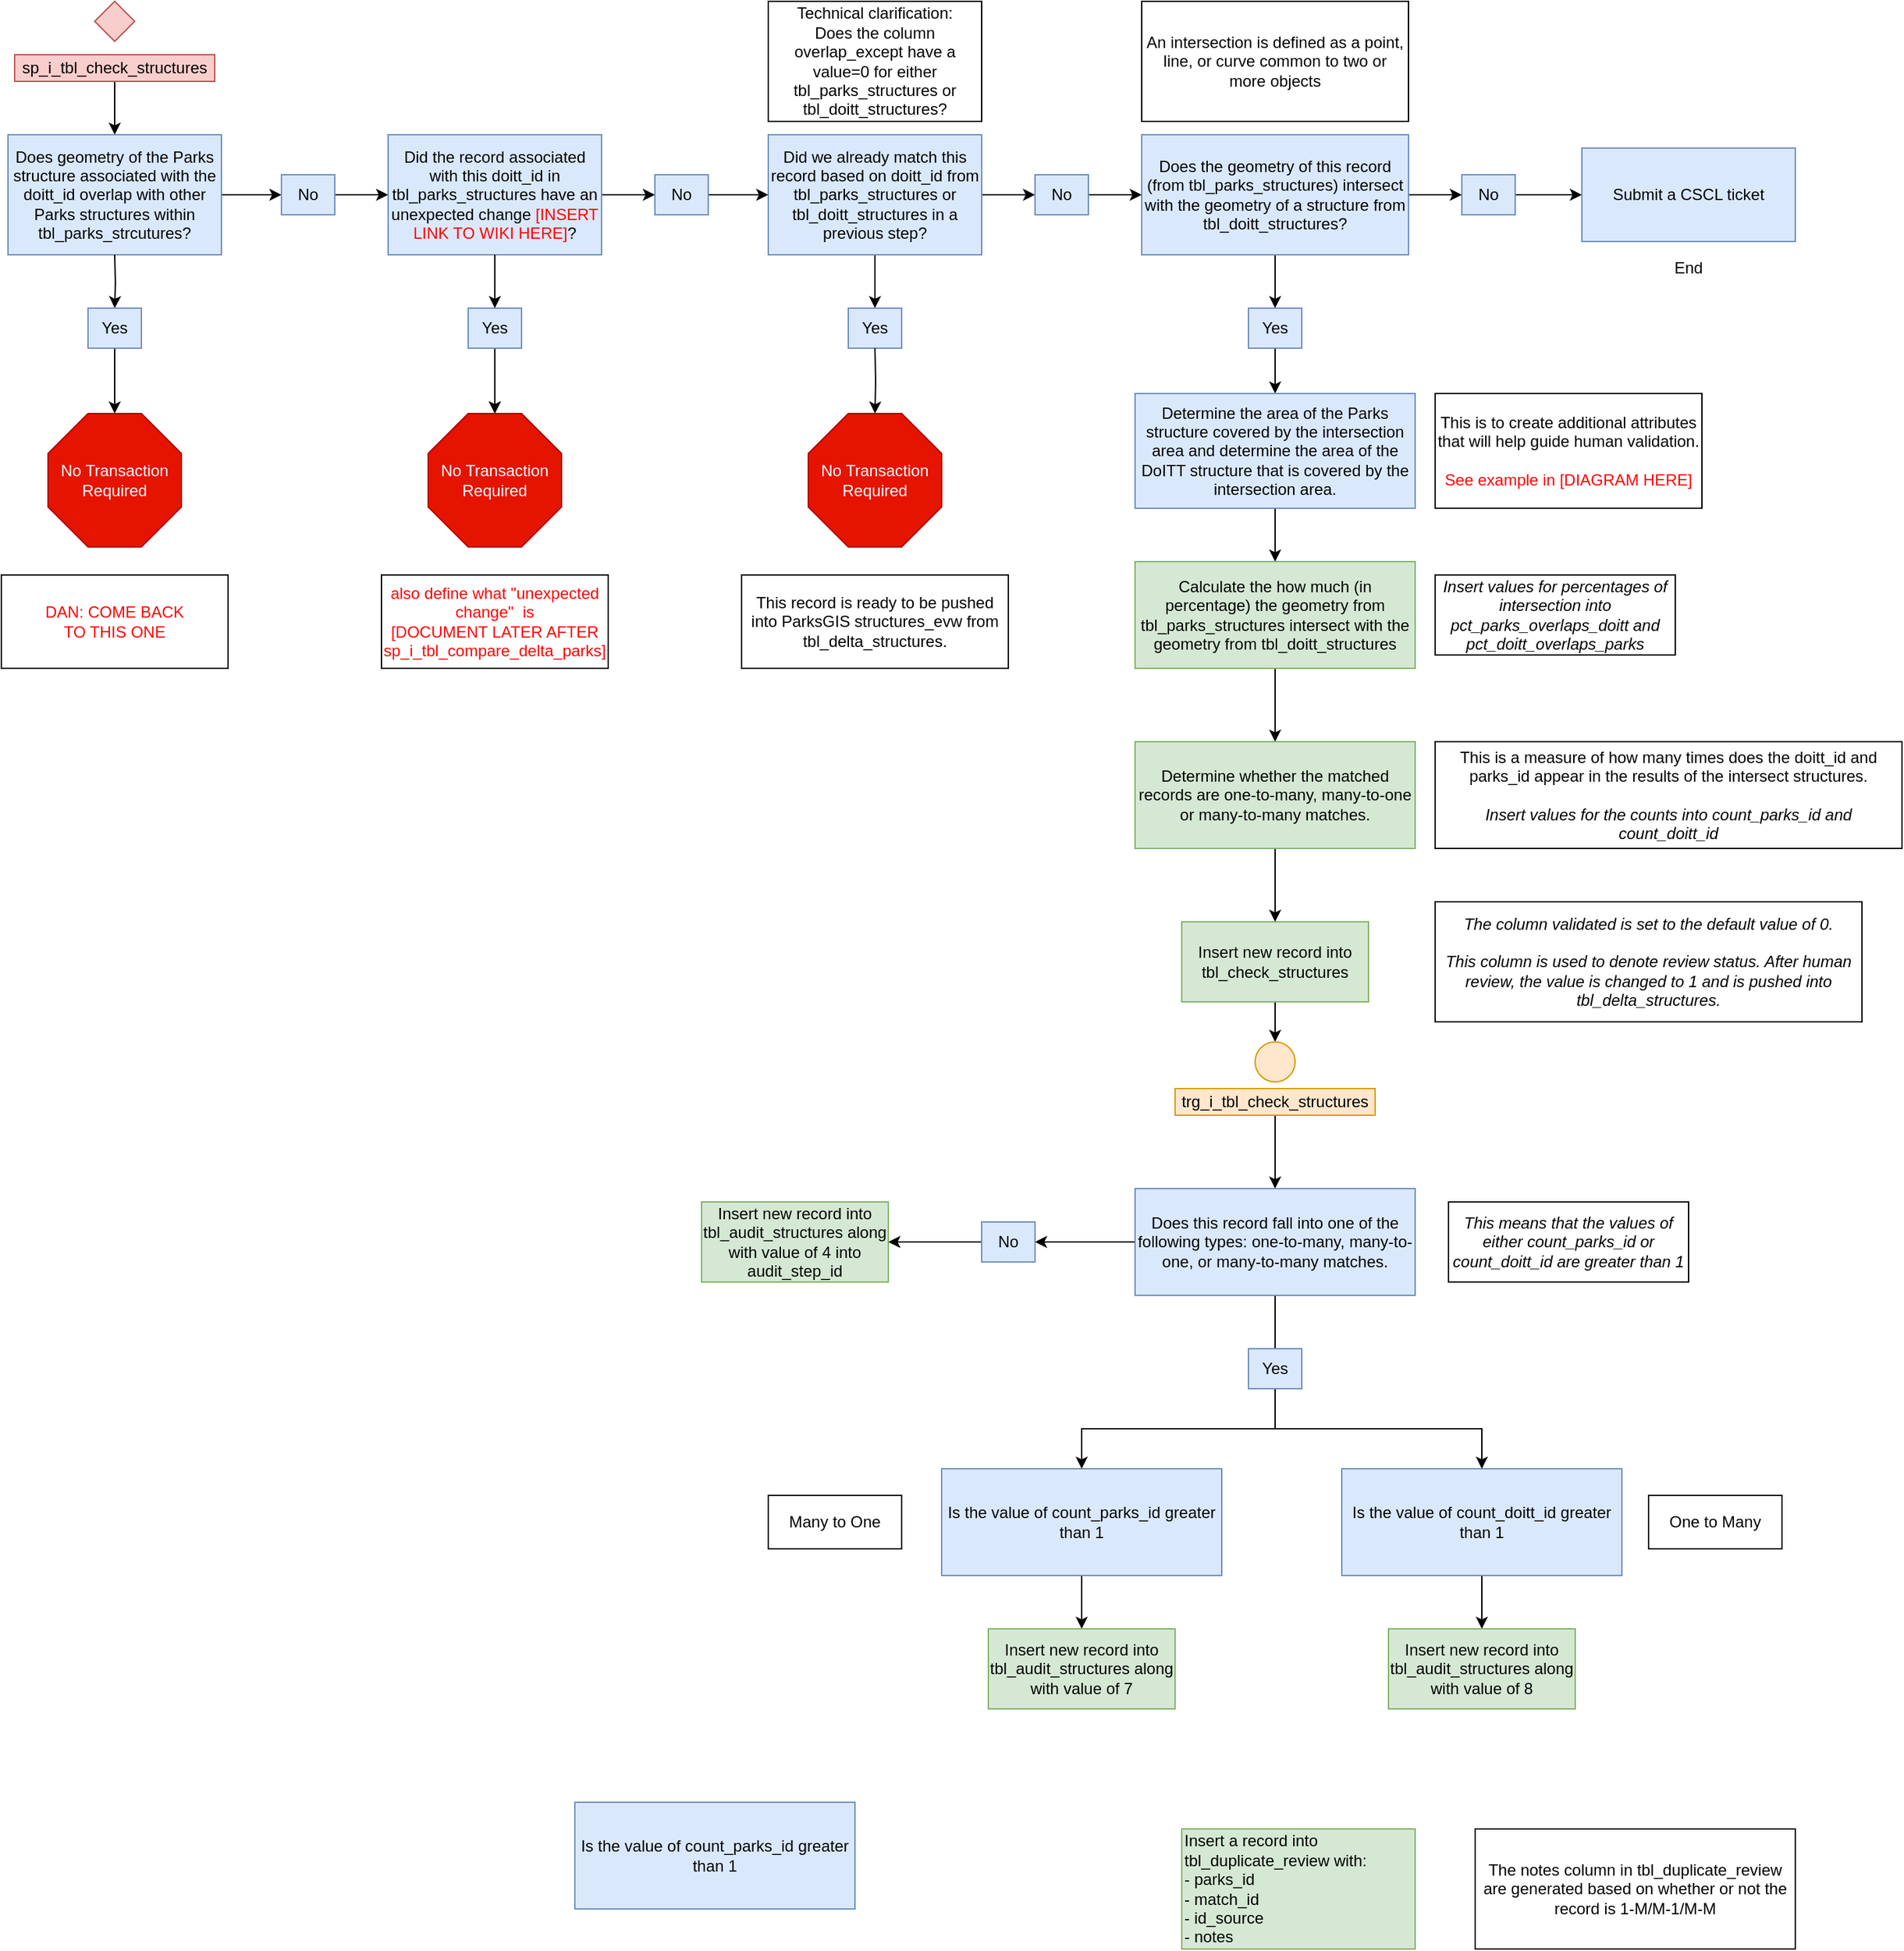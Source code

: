 <mxfile version="13.6.2" type="github">
  <diagram id="0EgTMZTeJb9qjf7vhucj" name="Page-1">
    <mxGraphModel dx="1141" dy="720" grid="1" gridSize="10" guides="1" tooltips="1" connect="1" arrows="1" fold="1" page="1" pageScale="1" pageWidth="1100" pageHeight="850" math="0" shadow="0">
      <root>
        <mxCell id="0" />
        <mxCell id="1" parent="0" />
        <mxCell id="Nd5n4c9dBPn-ezB6n79e-1" value="" style="rhombus;whiteSpace=wrap;html=1;fillColor=#f8cecc;strokeColor=#b85450;fontSize=12;" parent="1" vertex="1">
          <mxGeometry x="85" y="10" width="30" height="30" as="geometry" />
        </mxCell>
        <mxCell id="Nd5n4c9dBPn-ezB6n79e-24" value="" style="edgeStyle=orthogonalEdgeStyle;rounded=0;orthogonalLoop=1;jettySize=auto;html=1;" parent="1" source="Nd5n4c9dBPn-ezB6n79e-2" target="Nd5n4c9dBPn-ezB6n79e-10" edge="1">
          <mxGeometry relative="1" as="geometry" />
        </mxCell>
        <mxCell id="Nd5n4c9dBPn-ezB6n79e-2" value="sp_i_tbl_check_structures" style="rounded=0;whiteSpace=wrap;html=1;fillColor=#f8cecc;strokeColor=#b85450;fontSize=12;" parent="1" vertex="1">
          <mxGeometry x="25" y="50" width="150" height="20" as="geometry" />
        </mxCell>
        <mxCell id="Nd5n4c9dBPn-ezB6n79e-6" value="" style="edgeStyle=orthogonalEdgeStyle;rounded=0;orthogonalLoop=1;jettySize=auto;html=1;" parent="1" source="Nd5n4c9dBPn-ezB6n79e-21" target="Nd5n4c9dBPn-ezB6n79e-19" edge="1">
          <mxGeometry relative="1" as="geometry" />
        </mxCell>
        <mxCell id="Nd5n4c9dBPn-ezB6n79e-7" value="" style="edgeStyle=orthogonalEdgeStyle;rounded=0;orthogonalLoop=1;jettySize=auto;html=1;" parent="1" source="Nd5n4c9dBPn-ezB6n79e-8" target="Nd5n4c9dBPn-ezB6n79e-20" edge="1">
          <mxGeometry relative="1" as="geometry" />
        </mxCell>
        <mxCell id="Nd5n4c9dBPn-ezB6n79e-8" value="Did the record associated with this doitt_id in tbl_parks_structures have an unexpected change &lt;font color=&quot;#FF0000&quot;&gt;[INSERT LINK TO WIKI HERE]&lt;/font&gt;?" style="rounded=0;whiteSpace=wrap;html=1;fillColor=#dae8fc;strokeColor=#6c8ebf;fontSize=12;" parent="1" vertex="1">
          <mxGeometry x="305" y="110" width="160" height="90" as="geometry" />
        </mxCell>
        <mxCell id="Nd5n4c9dBPn-ezB6n79e-9" value="" style="edgeStyle=orthogonalEdgeStyle;rounded=0;orthogonalLoop=1;jettySize=auto;html=1;" parent="1" source="Nd5n4c9dBPn-ezB6n79e-10" target="Nd5n4c9dBPn-ezB6n79e-16" edge="1">
          <mxGeometry relative="1" as="geometry" />
        </mxCell>
        <mxCell id="Nd5n4c9dBPn-ezB6n79e-10" value="Does geometry of the Parks structure associated with the doitt_id overlap with other Parks structures within tbl_parks_strcutures?" style="rounded=0;whiteSpace=wrap;html=1;fillColor=#dae8fc;strokeColor=#6c8ebf;fontSize=12;" parent="1" vertex="1">
          <mxGeometry x="20" y="110" width="160" height="90" as="geometry" />
        </mxCell>
        <mxCell id="Nd5n4c9dBPn-ezB6n79e-11" value="" style="edgeStyle=orthogonalEdgeStyle;rounded=0;orthogonalLoop=1;jettySize=auto;html=1;" parent="1" target="Nd5n4c9dBPn-ezB6n79e-13" edge="1">
          <mxGeometry relative="1" as="geometry">
            <mxPoint x="100" y="200" as="sourcePoint" />
          </mxGeometry>
        </mxCell>
        <mxCell id="Nd5n4c9dBPn-ezB6n79e-12" value="" style="edgeStyle=orthogonalEdgeStyle;rounded=0;orthogonalLoop=1;jettySize=auto;html=1;" parent="1" source="Nd5n4c9dBPn-ezB6n79e-13" target="Nd5n4c9dBPn-ezB6n79e-14" edge="1">
          <mxGeometry relative="1" as="geometry" />
        </mxCell>
        <mxCell id="Nd5n4c9dBPn-ezB6n79e-13" value="Yes" style="rounded=0;whiteSpace=wrap;html=1;fillColor=#dae8fc;strokeColor=#6c8ebf;fontSize=12;" parent="1" vertex="1">
          <mxGeometry x="80" y="240" width="40" height="30" as="geometry" />
        </mxCell>
        <mxCell id="Nd5n4c9dBPn-ezB6n79e-14" value="No Transaction Required" style="whiteSpace=wrap;html=1;shape=mxgraph.basic.octagon2;align=center;verticalAlign=middle;dx=15;fillColor=#e51400;strokeColor=#B20000;fontColor=#ffffff;" parent="1" vertex="1">
          <mxGeometry x="50" y="319" width="100" height="100" as="geometry" />
        </mxCell>
        <mxCell id="Nd5n4c9dBPn-ezB6n79e-15" value="" style="edgeStyle=orthogonalEdgeStyle;rounded=0;orthogonalLoop=1;jettySize=auto;html=1;" parent="1" source="Nd5n4c9dBPn-ezB6n79e-16" target="Nd5n4c9dBPn-ezB6n79e-8" edge="1">
          <mxGeometry relative="1" as="geometry" />
        </mxCell>
        <mxCell id="Nd5n4c9dBPn-ezB6n79e-16" value="No" style="rounded=0;whiteSpace=wrap;html=1;fillColor=#dae8fc;strokeColor=#6c8ebf;fontSize=12;" parent="1" vertex="1">
          <mxGeometry x="225" y="140" width="40" height="30" as="geometry" />
        </mxCell>
        <mxCell id="Nd5n4c9dBPn-ezB6n79e-17" value="&lt;font color=&quot;#FF0000&quot;&gt;also define what &quot;unexpected change&quot;&amp;nbsp; is&lt;br&gt;[DOCUMENT LATER AFTER &lt;br&gt;sp_i_tbl_compare_delta_parks]&lt;/font&gt;" style="rounded=0;whiteSpace=wrap;html=1;" parent="1" vertex="1">
          <mxGeometry x="300" y="440" width="170" height="70" as="geometry" />
        </mxCell>
        <mxCell id="Nd5n4c9dBPn-ezB6n79e-18" value="" style="edgeStyle=orthogonalEdgeStyle;rounded=0;orthogonalLoop=1;jettySize=auto;html=1;" parent="1" source="Nd5n4c9dBPn-ezB6n79e-21" target="Nd5n4c9dBPn-ezB6n79e-19" edge="1">
          <mxGeometry relative="1" as="geometry" />
        </mxCell>
        <mxCell id="Nd5n4c9dBPn-ezB6n79e-19" value="No Transaction Required" style="whiteSpace=wrap;html=1;shape=mxgraph.basic.octagon2;align=center;verticalAlign=middle;dx=15;fillColor=#e51400;strokeColor=#B20000;fontColor=#ffffff;" parent="1" vertex="1">
          <mxGeometry x="335" y="319" width="100" height="100" as="geometry" />
        </mxCell>
        <mxCell id="Nd5n4c9dBPn-ezB6n79e-26" value="" style="edgeStyle=orthogonalEdgeStyle;rounded=0;orthogonalLoop=1;jettySize=auto;html=1;" parent="1" source="Nd5n4c9dBPn-ezB6n79e-20" target="Nd5n4c9dBPn-ezB6n79e-25" edge="1">
          <mxGeometry relative="1" as="geometry" />
        </mxCell>
        <mxCell id="Nd5n4c9dBPn-ezB6n79e-20" value="No" style="rounded=0;whiteSpace=wrap;html=1;fillColor=#dae8fc;strokeColor=#6c8ebf;fontSize=12;" parent="1" vertex="1">
          <mxGeometry x="505" y="140" width="40" height="30" as="geometry" />
        </mxCell>
        <mxCell id="Nd5n4c9dBPn-ezB6n79e-21" value="Yes" style="rounded=0;whiteSpace=wrap;html=1;fillColor=#dae8fc;strokeColor=#6c8ebf;fontSize=12;" parent="1" vertex="1">
          <mxGeometry x="365" y="240" width="40" height="30" as="geometry" />
        </mxCell>
        <mxCell id="Nd5n4c9dBPn-ezB6n79e-22" value="" style="edgeStyle=orthogonalEdgeStyle;rounded=0;orthogonalLoop=1;jettySize=auto;html=1;" parent="1" source="Nd5n4c9dBPn-ezB6n79e-8" target="Nd5n4c9dBPn-ezB6n79e-21" edge="1">
          <mxGeometry relative="1" as="geometry">
            <mxPoint x="385" y="200" as="sourcePoint" />
            <mxPoint x="385" y="319" as="targetPoint" />
          </mxGeometry>
        </mxCell>
        <mxCell id="Nd5n4c9dBPn-ezB6n79e-23" value="&lt;font color=&quot;#FF0000&quot;&gt;DAN: COME BACK &lt;br&gt;TO THIS ONE&lt;br&gt;&lt;/font&gt;" style="rounded=0;whiteSpace=wrap;html=1;" parent="1" vertex="1">
          <mxGeometry x="15" y="440" width="170" height="70" as="geometry" />
        </mxCell>
        <mxCell id="Nd5n4c9dBPn-ezB6n79e-30" value="" style="edgeStyle=orthogonalEdgeStyle;rounded=0;orthogonalLoop=1;jettySize=auto;html=1;" parent="1" source="Nd5n4c9dBPn-ezB6n79e-25" target="Nd5n4c9dBPn-ezB6n79e-29" edge="1">
          <mxGeometry relative="1" as="geometry" />
        </mxCell>
        <mxCell id="Nd5n4c9dBPn-ezB6n79e-32" value="" style="edgeStyle=orthogonalEdgeStyle;rounded=0;orthogonalLoop=1;jettySize=auto;html=1;" parent="1" source="Nd5n4c9dBPn-ezB6n79e-25" target="Nd5n4c9dBPn-ezB6n79e-28" edge="1">
          <mxGeometry relative="1" as="geometry" />
        </mxCell>
        <mxCell id="Nd5n4c9dBPn-ezB6n79e-25" value="Did we already match this record based on doitt_id from tbl_parks_structures or tbl_doitt_structures in a previous step? " style="rounded=0;whiteSpace=wrap;html=1;fillColor=#dae8fc;strokeColor=#6c8ebf;fontSize=12;" parent="1" vertex="1">
          <mxGeometry x="590" y="110" width="160" height="90" as="geometry" />
        </mxCell>
        <mxCell id="Nd5n4c9dBPn-ezB6n79e-39" value="" style="edgeStyle=orthogonalEdgeStyle;rounded=0;orthogonalLoop=1;jettySize=auto;html=1;" parent="1" source="Nd5n4c9dBPn-ezB6n79e-27" target="Nd5n4c9dBPn-ezB6n79e-38" edge="1">
          <mxGeometry relative="1" as="geometry" />
        </mxCell>
        <mxCell id="pUKq3BG7SP-DkA6TLIK8-3" value="" style="edgeStyle=orthogonalEdgeStyle;rounded=0;orthogonalLoop=1;jettySize=auto;html=1;" edge="1" parent="1" source="Nd5n4c9dBPn-ezB6n79e-27" target="pUKq3BG7SP-DkA6TLIK8-2">
          <mxGeometry relative="1" as="geometry" />
        </mxCell>
        <mxCell id="Nd5n4c9dBPn-ezB6n79e-27" value="Does the geometry of this record (from tbl_parks_structures) intersect with the geometry of a structure from tbl_doitt_structures?" style="rounded=0;whiteSpace=wrap;html=1;fillColor=#dae8fc;strokeColor=#6c8ebf;fontSize=12;" parent="1" vertex="1">
          <mxGeometry x="870" y="110" width="200" height="90" as="geometry" />
        </mxCell>
        <mxCell id="Nd5n4c9dBPn-ezB6n79e-28" value="Yes" style="rounded=0;whiteSpace=wrap;html=1;fillColor=#dae8fc;strokeColor=#6c8ebf;fontSize=12;" parent="1" vertex="1">
          <mxGeometry x="650" y="240" width="40" height="30" as="geometry" />
        </mxCell>
        <mxCell id="Nd5n4c9dBPn-ezB6n79e-31" value="" style="edgeStyle=orthogonalEdgeStyle;rounded=0;orthogonalLoop=1;jettySize=auto;html=1;" parent="1" source="Nd5n4c9dBPn-ezB6n79e-29" target="Nd5n4c9dBPn-ezB6n79e-27" edge="1">
          <mxGeometry relative="1" as="geometry" />
        </mxCell>
        <mxCell id="Nd5n4c9dBPn-ezB6n79e-29" value="No" style="rounded=0;whiteSpace=wrap;html=1;fillColor=#dae8fc;strokeColor=#6c8ebf;fontSize=12;" parent="1" vertex="1">
          <mxGeometry x="790" y="140" width="40" height="30" as="geometry" />
        </mxCell>
        <mxCell id="Nd5n4c9dBPn-ezB6n79e-34" value="Technical clarification:&lt;br&gt;Does the column overlap_except have a value=0 for either tbl_parks_structures or tbl_doitt_structures?" style="rounded=0;whiteSpace=wrap;html=1;" parent="1" vertex="1">
          <mxGeometry x="590" y="10" width="160" height="90" as="geometry" />
        </mxCell>
        <mxCell id="Nd5n4c9dBPn-ezB6n79e-35" value="" style="edgeStyle=orthogonalEdgeStyle;rounded=0;orthogonalLoop=1;jettySize=auto;html=1;" parent="1" target="Nd5n4c9dBPn-ezB6n79e-36" edge="1">
          <mxGeometry relative="1" as="geometry">
            <mxPoint x="670" y="270" as="sourcePoint" />
          </mxGeometry>
        </mxCell>
        <mxCell id="Nd5n4c9dBPn-ezB6n79e-36" value="No Transaction Required" style="whiteSpace=wrap;html=1;shape=mxgraph.basic.octagon2;align=center;verticalAlign=middle;dx=15;fillColor=#e51400;strokeColor=#B20000;fontColor=#ffffff;" parent="1" vertex="1">
          <mxGeometry x="620" y="319" width="100" height="100" as="geometry" />
        </mxCell>
        <mxCell id="Nd5n4c9dBPn-ezB6n79e-37" value="An intersection is defined as a point, line, or curve common to two or more objects" style="rounded=0;whiteSpace=wrap;html=1;" parent="1" vertex="1">
          <mxGeometry x="870" y="10" width="200" height="90" as="geometry" />
        </mxCell>
        <mxCell id="Nd5n4c9dBPn-ezB6n79e-43" value="" style="edgeStyle=orthogonalEdgeStyle;rounded=0;orthogonalLoop=1;jettySize=auto;html=1;" parent="1" source="Nd5n4c9dBPn-ezB6n79e-38" target="Nd5n4c9dBPn-ezB6n79e-42" edge="1">
          <mxGeometry relative="1" as="geometry" />
        </mxCell>
        <mxCell id="Nd5n4c9dBPn-ezB6n79e-38" value="Yes" style="rounded=0;whiteSpace=wrap;html=1;fillColor=#dae8fc;strokeColor=#6c8ebf;fontSize=12;" parent="1" vertex="1">
          <mxGeometry x="950" y="240" width="40" height="30" as="geometry" />
        </mxCell>
        <mxCell id="YigfGF3NO3no1JIuhpCH-13" style="edgeStyle=orthogonalEdgeStyle;rounded=0;orthogonalLoop=1;jettySize=auto;html=1;exitX=0.5;exitY=1;exitDx=0;exitDy=0;entryX=0.5;entryY=0;entryDx=0;entryDy=0;" parent="1" source="Nd5n4c9dBPn-ezB6n79e-40" target="YigfGF3NO3no1JIuhpCH-12" edge="1">
          <mxGeometry relative="1" as="geometry" />
        </mxCell>
        <mxCell id="Nd5n4c9dBPn-ezB6n79e-40" value="&lt;div&gt;Insert new record into tbl_check_structures&lt;/div&gt;" style="rounded=0;whiteSpace=wrap;html=1;fillColor=#d5e8d4;strokeColor=#82b366;" parent="1" vertex="1">
          <mxGeometry x="900" y="700" width="140" height="60" as="geometry" />
        </mxCell>
        <mxCell id="YigfGF3NO3no1JIuhpCH-2" value="" style="edgeStyle=orthogonalEdgeStyle;rounded=0;orthogonalLoop=1;jettySize=auto;html=1;" parent="1" source="Nd5n4c9dBPn-ezB6n79e-41" target="YigfGF3NO3no1JIuhpCH-1" edge="1">
          <mxGeometry relative="1" as="geometry" />
        </mxCell>
        <mxCell id="Nd5n4c9dBPn-ezB6n79e-41" value="&lt;div&gt;Calculate the how much (in percentage) the geometry from tbl_parks_structures intersect with the geometry from tbl_doitt_structures&lt;/div&gt;" style="rounded=0;whiteSpace=wrap;html=1;fillColor=#d5e8d4;strokeColor=#82b366;" parent="1" vertex="1">
          <mxGeometry x="865" y="430" width="210" height="80" as="geometry" />
        </mxCell>
        <mxCell id="Nd5n4c9dBPn-ezB6n79e-45" value="" style="edgeStyle=orthogonalEdgeStyle;rounded=0;orthogonalLoop=1;jettySize=auto;html=1;" parent="1" source="Nd5n4c9dBPn-ezB6n79e-42" target="Nd5n4c9dBPn-ezB6n79e-41" edge="1">
          <mxGeometry relative="1" as="geometry" />
        </mxCell>
        <mxCell id="Nd5n4c9dBPn-ezB6n79e-42" value="&lt;div&gt;Determine the area of the Parks structure covered by the intersection area and determine the area of the DoITT structure that is covered by the intersection area.&lt;/div&gt;" style="rounded=0;whiteSpace=wrap;html=1;fillColor=#dae8fc;strokeColor=#6c8ebf;" parent="1" vertex="1">
          <mxGeometry x="865" y="304" width="210" height="86" as="geometry" />
        </mxCell>
        <mxCell id="Nd5n4c9dBPn-ezB6n79e-44" value="&lt;div&gt;This is to create additional attributes that will help guide human validation.&lt;/div&gt;&lt;div&gt;&lt;br&gt;&lt;/div&gt;&lt;div&gt;&lt;font color=&quot;#FF0000&quot;&gt;See example in [DIAGRAM HERE]&lt;/font&gt;&lt;br&gt;&lt;/div&gt;" style="rounded=0;whiteSpace=wrap;html=1;" parent="1" vertex="1">
          <mxGeometry x="1090" y="304" width="200" height="86" as="geometry" />
        </mxCell>
        <mxCell id="Nd5n4c9dBPn-ezB6n79e-48" value="&lt;i&gt;Insert values for percentages of intersection into pct_parks_overlaps_doitt and pct_doitt_overlaps_parks&lt;/i&gt;" style="rounded=0;whiteSpace=wrap;html=1;" parent="1" vertex="1">
          <mxGeometry x="1090" y="440" width="180" height="60" as="geometry" />
        </mxCell>
        <mxCell id="YigfGF3NO3no1JIuhpCH-3" value="" style="edgeStyle=orthogonalEdgeStyle;rounded=0;orthogonalLoop=1;jettySize=auto;html=1;" parent="1" source="YigfGF3NO3no1JIuhpCH-1" target="Nd5n4c9dBPn-ezB6n79e-40" edge="1">
          <mxGeometry relative="1" as="geometry" />
        </mxCell>
        <mxCell id="YigfGF3NO3no1JIuhpCH-1" value="&lt;div&gt;Determine whether the matched records are one-to-many, many-to-one or many-to-many matches.&lt;/div&gt;" style="rounded=0;whiteSpace=wrap;html=1;fillColor=#d5e8d4;strokeColor=#82b366;" parent="1" vertex="1">
          <mxGeometry x="865" y="565" width="210" height="80" as="geometry" />
        </mxCell>
        <mxCell id="YigfGF3NO3no1JIuhpCH-5" value="&lt;div&gt;&lt;i&gt;The column validated is set to the default value of 0.&lt;/i&gt;&lt;/div&gt;&lt;div&gt;&lt;i&gt;&lt;br&gt;&lt;/i&gt;&lt;/div&gt;&lt;div&gt;&lt;i&gt;This column is used to denote review status. After human review, the value is changed to 1 and is pushed into tbl_delta_structures.&lt;br&gt;&lt;/i&gt;&lt;/div&gt;" style="rounded=0;whiteSpace=wrap;html=1;" parent="1" vertex="1">
          <mxGeometry x="1090" y="685" width="320" height="90" as="geometry" />
        </mxCell>
        <mxCell id="YigfGF3NO3no1JIuhpCH-7" value="This is a measure of how many times does the doitt_id and parks_id appear in the results of the intersect structures.&lt;i&gt;&lt;br&gt;&lt;br&gt;Insert values for the counts into count_parks_id and count_doitt_id&lt;/i&gt;" style="rounded=0;whiteSpace=wrap;html=1;" parent="1" vertex="1">
          <mxGeometry x="1090" y="565" width="350" height="80" as="geometry" />
        </mxCell>
        <mxCell id="NzFgbJ0iktoW5-20C3Z2-4" value="" style="edgeStyle=orthogonalEdgeStyle;rounded=0;orthogonalLoop=1;jettySize=auto;html=1;" parent="1" source="YigfGF3NO3no1JIuhpCH-11" target="NzFgbJ0iktoW5-20C3Z2-3" edge="1">
          <mxGeometry relative="1" as="geometry" />
        </mxCell>
        <mxCell id="YigfGF3NO3no1JIuhpCH-11" value="trg_i_tbl_check_structures" style="rounded=0;whiteSpace=wrap;html=1;fillColor=#ffe6cc;strokeColor=#d79b00;fontSize=12;" parent="1" vertex="1">
          <mxGeometry x="895" y="825" width="150" height="20" as="geometry" />
        </mxCell>
        <mxCell id="YigfGF3NO3no1JIuhpCH-12" value="" style="ellipse;whiteSpace=wrap;html=1;aspect=fixed;fillColor=#ffe6cc;strokeColor=#d79b00;" parent="1" vertex="1">
          <mxGeometry x="955" y="790" width="30" height="30" as="geometry" />
        </mxCell>
        <mxCell id="NzFgbJ0iktoW5-20C3Z2-11" value="" style="edgeStyle=orthogonalEdgeStyle;rounded=0;orthogonalLoop=1;jettySize=auto;html=1;" parent="1" source="NzFgbJ0iktoW5-20C3Z2-3" edge="1">
          <mxGeometry relative="1" as="geometry">
            <mxPoint x="970" y="1030" as="targetPoint" />
          </mxGeometry>
        </mxCell>
        <mxCell id="pUKq3BG7SP-DkA6TLIK8-9" value="" style="edgeStyle=orthogonalEdgeStyle;rounded=0;orthogonalLoop=1;jettySize=auto;html=1;" edge="1" parent="1" source="NzFgbJ0iktoW5-20C3Z2-3" target="pUKq3BG7SP-DkA6TLIK8-7">
          <mxGeometry relative="1" as="geometry" />
        </mxCell>
        <mxCell id="NzFgbJ0iktoW5-20C3Z2-3" value="Does this record fall into one of the following types: one-to-many, many-to-one, or many-to-many matches." style="rounded=0;whiteSpace=wrap;html=1;fillColor=#dae8fc;strokeColor=#6c8ebf;" parent="1" vertex="1">
          <mxGeometry x="865" y="900" width="210" height="80" as="geometry" />
        </mxCell>
        <mxCell id="NzFgbJ0iktoW5-20C3Z2-5" value="&lt;i&gt;This means that the values of either count_parks_id or count_doitt_id are greater than 1&lt;/i&gt;" style="rounded=0;whiteSpace=wrap;html=1;" parent="1" vertex="1">
          <mxGeometry x="1100" y="910" width="180" height="60" as="geometry" />
        </mxCell>
        <mxCell id="NzFgbJ0iktoW5-20C3Z2-18" style="edgeStyle=orthogonalEdgeStyle;rounded=0;orthogonalLoop=1;jettySize=auto;html=1;exitX=0.5;exitY=1;exitDx=0;exitDy=0;entryX=0.5;entryY=0;entryDx=0;entryDy=0;" parent="1" source="NzFgbJ0iktoW5-20C3Z2-6" target="NzFgbJ0iktoW5-20C3Z2-16" edge="1">
          <mxGeometry relative="1" as="geometry" />
        </mxCell>
        <mxCell id="NzFgbJ0iktoW5-20C3Z2-6" value="Is the value of count_parks_id greater than 1" style="rounded=0;whiteSpace=wrap;html=1;fillColor=#dae8fc;strokeColor=#6c8ebf;" parent="1" vertex="1">
          <mxGeometry x="720" y="1110" width="210" height="80" as="geometry" />
        </mxCell>
        <mxCell id="NzFgbJ0iktoW5-20C3Z2-19" style="edgeStyle=orthogonalEdgeStyle;rounded=0;orthogonalLoop=1;jettySize=auto;html=1;exitX=0.5;exitY=1;exitDx=0;exitDy=0;entryX=0.5;entryY=0;entryDx=0;entryDy=0;" parent="1" source="NzFgbJ0iktoW5-20C3Z2-7" target="NzFgbJ0iktoW5-20C3Z2-17" edge="1">
          <mxGeometry relative="1" as="geometry" />
        </mxCell>
        <mxCell id="NzFgbJ0iktoW5-20C3Z2-7" value="Is the value of count_doitt_id greater than 1" style="rounded=0;whiteSpace=wrap;html=1;fillColor=#dae8fc;strokeColor=#6c8ebf;" parent="1" vertex="1">
          <mxGeometry x="1020" y="1110" width="210" height="80" as="geometry" />
        </mxCell>
        <mxCell id="NzFgbJ0iktoW5-20C3Z2-14" value="&lt;div&gt;Insert new record into tbl_audit_structures along with value of 4 into audit_step_id&lt;br&gt;&lt;/div&gt;" style="rounded=0;whiteSpace=wrap;html=1;fillColor=#d5e8d4;strokeColor=#82b366;" parent="1" vertex="1">
          <mxGeometry x="540" y="910" width="140" height="60" as="geometry" />
        </mxCell>
        <mxCell id="NzFgbJ0iktoW5-20C3Z2-16" value="&lt;div&gt;Insert new record into tbl_audit_structures along with value of 7&lt;br&gt;&lt;/div&gt;" style="rounded=0;whiteSpace=wrap;html=1;fillColor=#d5e8d4;strokeColor=#82b366;" parent="1" vertex="1">
          <mxGeometry x="755" y="1230" width="140" height="60" as="geometry" />
        </mxCell>
        <mxCell id="NzFgbJ0iktoW5-20C3Z2-17" value="&lt;div&gt;Insert new record into tbl_audit_structures along with value of 8&lt;br&gt;&lt;/div&gt;" style="rounded=0;whiteSpace=wrap;html=1;fillColor=#d5e8d4;strokeColor=#82b366;" parent="1" vertex="1">
          <mxGeometry x="1055" y="1230" width="140" height="60" as="geometry" />
        </mxCell>
        <mxCell id="pUKq3BG7SP-DkA6TLIK8-1" value="This record is ready to be pushed into ParksGIS structures_evw from tbl_delta_structures." style="rounded=0;whiteSpace=wrap;html=1;" vertex="1" parent="1">
          <mxGeometry x="570" y="440" width="200" height="70" as="geometry" />
        </mxCell>
        <mxCell id="pUKq3BG7SP-DkA6TLIK8-5" value="" style="edgeStyle=orthogonalEdgeStyle;rounded=0;orthogonalLoop=1;jettySize=auto;html=1;" edge="1" parent="1" source="pUKq3BG7SP-DkA6TLIK8-2" target="pUKq3BG7SP-DkA6TLIK8-4">
          <mxGeometry relative="1" as="geometry" />
        </mxCell>
        <mxCell id="pUKq3BG7SP-DkA6TLIK8-2" value="No" style="rounded=0;whiteSpace=wrap;html=1;fillColor=#dae8fc;strokeColor=#6c8ebf;fontSize=12;" vertex="1" parent="1">
          <mxGeometry x="1110" y="140" width="40" height="30" as="geometry" />
        </mxCell>
        <mxCell id="pUKq3BG7SP-DkA6TLIK8-4" value="Submit a CSCL ticket" style="rounded=0;whiteSpace=wrap;html=1;fillColor=#dae8fc;strokeColor=#6c8ebf;fontSize=12;" vertex="1" parent="1">
          <mxGeometry x="1200" y="120" width="160" height="70" as="geometry" />
        </mxCell>
        <mxCell id="pUKq3BG7SP-DkA6TLIK8-6" value="End" style="text;html=1;strokeColor=none;fillColor=none;align=center;verticalAlign=middle;whiteSpace=wrap;rounded=0;" vertex="1" parent="1">
          <mxGeometry x="1260" y="200" width="40" height="20" as="geometry" />
        </mxCell>
        <mxCell id="pUKq3BG7SP-DkA6TLIK8-10" value="" style="edgeStyle=orthogonalEdgeStyle;rounded=0;orthogonalLoop=1;jettySize=auto;html=1;" edge="1" parent="1" source="pUKq3BG7SP-DkA6TLIK8-7" target="NzFgbJ0iktoW5-20C3Z2-14">
          <mxGeometry relative="1" as="geometry" />
        </mxCell>
        <mxCell id="pUKq3BG7SP-DkA6TLIK8-7" value="No" style="rounded=0;whiteSpace=wrap;html=1;fillColor=#dae8fc;strokeColor=#6c8ebf;fontSize=12;" vertex="1" parent="1">
          <mxGeometry x="750" y="925" width="40" height="30" as="geometry" />
        </mxCell>
        <mxCell id="pUKq3BG7SP-DkA6TLIK8-14" style="edgeStyle=orthogonalEdgeStyle;rounded=0;orthogonalLoop=1;jettySize=auto;html=1;entryX=0.5;entryY=0;entryDx=0;entryDy=0;exitX=0.5;exitY=1;exitDx=0;exitDy=0;" edge="1" parent="1" source="pUKq3BG7SP-DkA6TLIK8-11" target="NzFgbJ0iktoW5-20C3Z2-6">
          <mxGeometry relative="1" as="geometry" />
        </mxCell>
        <mxCell id="pUKq3BG7SP-DkA6TLIK8-15" style="edgeStyle=orthogonalEdgeStyle;rounded=0;orthogonalLoop=1;jettySize=auto;html=1;entryX=0.5;entryY=0;entryDx=0;entryDy=0;exitX=0.5;exitY=1;exitDx=0;exitDy=0;" edge="1" parent="1" source="pUKq3BG7SP-DkA6TLIK8-11" target="NzFgbJ0iktoW5-20C3Z2-7">
          <mxGeometry relative="1" as="geometry" />
        </mxCell>
        <mxCell id="pUKq3BG7SP-DkA6TLIK8-11" value="Yes" style="rounded=0;whiteSpace=wrap;html=1;fillColor=#dae8fc;strokeColor=#6c8ebf;fontSize=12;" vertex="1" parent="1">
          <mxGeometry x="950" y="1020" width="40" height="30" as="geometry" />
        </mxCell>
        <mxCell id="pUKq3BG7SP-DkA6TLIK8-12" value="One to Many" style="rounded=0;whiteSpace=wrap;html=1;" vertex="1" parent="1">
          <mxGeometry x="1250" y="1130" width="100" height="40" as="geometry" />
        </mxCell>
        <mxCell id="pUKq3BG7SP-DkA6TLIK8-13" value="Many to One" style="rounded=0;whiteSpace=wrap;html=1;" vertex="1" parent="1">
          <mxGeometry x="590" y="1130" width="100" height="40" as="geometry" />
        </mxCell>
        <mxCell id="pUKq3BG7SP-DkA6TLIK8-16" value="Is the value of count_parks_id greater than 1" style="rounded=0;whiteSpace=wrap;html=1;fillColor=#dae8fc;strokeColor=#6c8ebf;" vertex="1" parent="1">
          <mxGeometry x="445" y="1360" width="210" height="80" as="geometry" />
        </mxCell>
        <mxCell id="pUKq3BG7SP-DkA6TLIK8-18" value="Insert a record into tbl_duplicate_review with:&lt;br&gt;&lt;div&gt;- parks_id&lt;/div&gt;&lt;div&gt;- match_id&lt;/div&gt;&lt;div&gt;- id_source&lt;/div&gt;&lt;div&gt;- notes&lt;br&gt;&lt;/div&gt;" style="rounded=0;whiteSpace=wrap;html=1;fillColor=#d5e8d4;strokeColor=#82b366;align=left;" vertex="1" parent="1">
          <mxGeometry x="900" y="1380" width="175" height="90" as="geometry" />
        </mxCell>
        <mxCell id="pUKq3BG7SP-DkA6TLIK8-19" value="The notes column in tbl_duplicate_review are generated based on whether or not the record is 1-M/M-1/M-M " style="rounded=0;whiteSpace=wrap;html=1;" vertex="1" parent="1">
          <mxGeometry x="1120" y="1380" width="240" height="90" as="geometry" />
        </mxCell>
      </root>
    </mxGraphModel>
  </diagram>
</mxfile>
